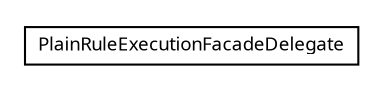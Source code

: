 #!/usr/local/bin/dot
#
# Class diagram 
# Generated by UMLGraph version R5_6 (http://www.umlgraph.org/)
#

digraph G {
	edge [fontname="Trebuchet MS",fontsize=10,labelfontname="Trebuchet MS",labelfontsize=10];
	node [fontname="Trebuchet MS",fontsize=10,shape=plaintext];
	nodesep=0.25;
	ranksep=0.5;
	// se.cambio.cds.model.facade.execution.plain.PlainRuleExecutionFacadeDelegate
	c35612 [label=<<table title="se.cambio.cds.model.facade.execution.plain.PlainRuleExecutionFacadeDelegate" border="0" cellborder="1" cellspacing="0" cellpadding="2" port="p" href="./PlainRuleExecutionFacadeDelegate.html">
		<tr><td><table border="0" cellspacing="0" cellpadding="1">
<tr><td align="center" balign="center"><font face="Trebuchet MS"> PlainRuleExecutionFacadeDelegate </font></td></tr>
		</table></td></tr>
		</table>>, URL="./PlainRuleExecutionFacadeDelegate.html", fontname="Trebuchet MS", fontcolor="black", fontsize=9.0];
}

